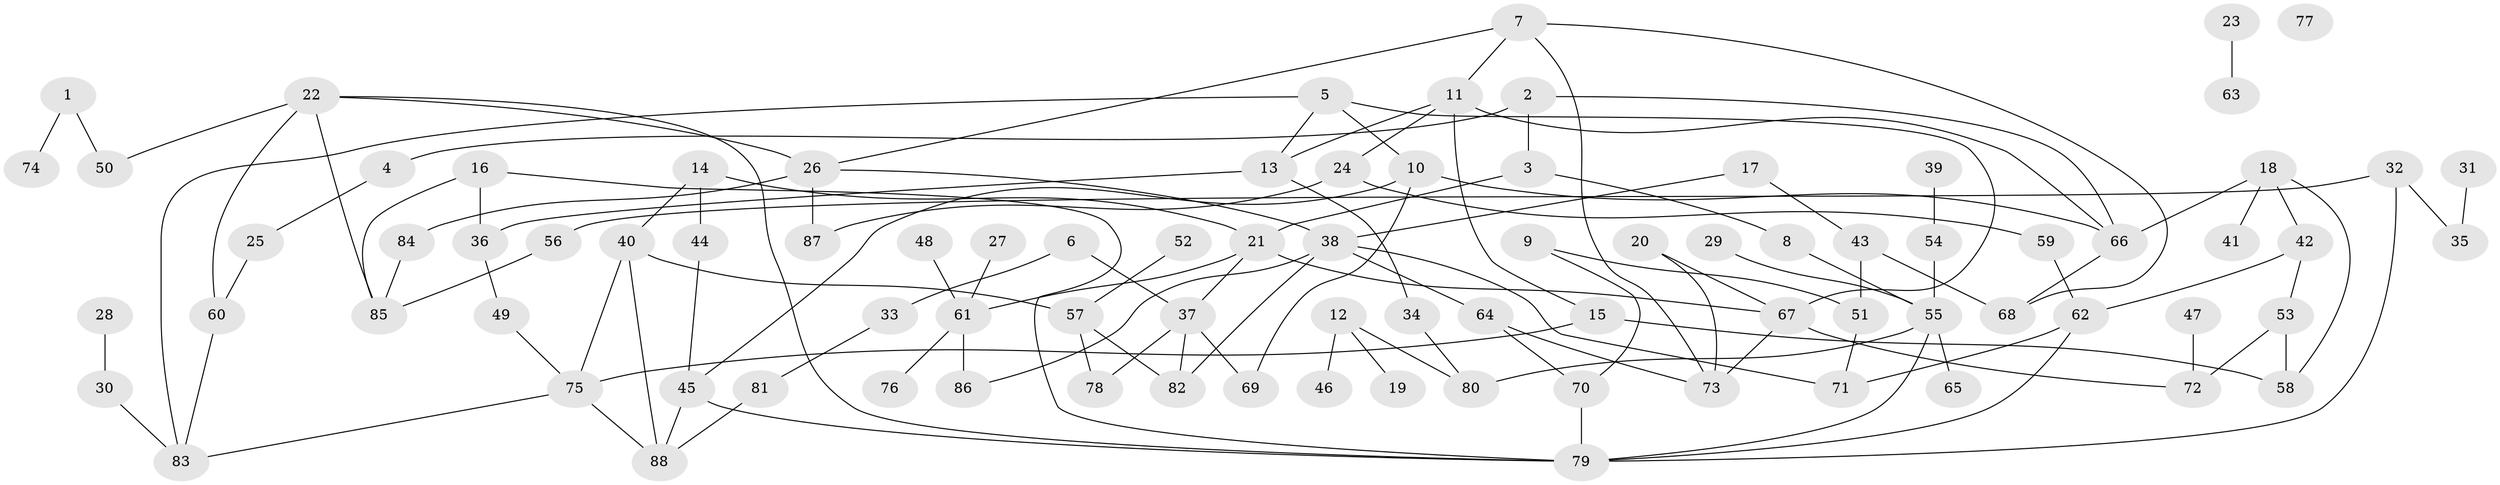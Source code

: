 // Generated by graph-tools (version 1.1) at 2025/49/03/09/25 03:49:06]
// undirected, 88 vertices, 123 edges
graph export_dot {
graph [start="1"]
  node [color=gray90,style=filled];
  1;
  2;
  3;
  4;
  5;
  6;
  7;
  8;
  9;
  10;
  11;
  12;
  13;
  14;
  15;
  16;
  17;
  18;
  19;
  20;
  21;
  22;
  23;
  24;
  25;
  26;
  27;
  28;
  29;
  30;
  31;
  32;
  33;
  34;
  35;
  36;
  37;
  38;
  39;
  40;
  41;
  42;
  43;
  44;
  45;
  46;
  47;
  48;
  49;
  50;
  51;
  52;
  53;
  54;
  55;
  56;
  57;
  58;
  59;
  60;
  61;
  62;
  63;
  64;
  65;
  66;
  67;
  68;
  69;
  70;
  71;
  72;
  73;
  74;
  75;
  76;
  77;
  78;
  79;
  80;
  81;
  82;
  83;
  84;
  85;
  86;
  87;
  88;
  1 -- 50;
  1 -- 74;
  2 -- 3;
  2 -- 4;
  2 -- 66;
  3 -- 8;
  3 -- 21;
  4 -- 25;
  5 -- 10;
  5 -- 13;
  5 -- 67;
  5 -- 83;
  6 -- 33;
  6 -- 37;
  7 -- 11;
  7 -- 26;
  7 -- 68;
  7 -- 73;
  8 -- 55;
  9 -- 51;
  9 -- 70;
  10 -- 45;
  10 -- 66;
  10 -- 69;
  11 -- 13;
  11 -- 15;
  11 -- 24;
  11 -- 66;
  12 -- 19;
  12 -- 46;
  12 -- 80;
  13 -- 34;
  13 -- 36;
  14 -- 21;
  14 -- 40;
  14 -- 44;
  15 -- 58;
  15 -- 75;
  16 -- 36;
  16 -- 79;
  16 -- 85;
  17 -- 38;
  17 -- 43;
  18 -- 41;
  18 -- 42;
  18 -- 58;
  18 -- 66;
  20 -- 67;
  20 -- 73;
  21 -- 37;
  21 -- 61;
  21 -- 67;
  22 -- 26;
  22 -- 50;
  22 -- 60;
  22 -- 79;
  22 -- 85;
  23 -- 63;
  24 -- 59;
  24 -- 87;
  25 -- 60;
  26 -- 38;
  26 -- 84;
  26 -- 87;
  27 -- 61;
  28 -- 30;
  29 -- 55;
  30 -- 83;
  31 -- 35;
  32 -- 35;
  32 -- 56;
  32 -- 79;
  33 -- 81;
  34 -- 80;
  36 -- 49;
  37 -- 69;
  37 -- 78;
  37 -- 82;
  38 -- 64;
  38 -- 71;
  38 -- 82;
  38 -- 86;
  39 -- 54;
  40 -- 57;
  40 -- 75;
  40 -- 88;
  42 -- 53;
  42 -- 62;
  43 -- 51;
  43 -- 68;
  44 -- 45;
  45 -- 79;
  45 -- 88;
  47 -- 72;
  48 -- 61;
  49 -- 75;
  51 -- 71;
  52 -- 57;
  53 -- 58;
  53 -- 72;
  54 -- 55;
  55 -- 65;
  55 -- 79;
  55 -- 80;
  56 -- 85;
  57 -- 78;
  57 -- 82;
  59 -- 62;
  60 -- 83;
  61 -- 76;
  61 -- 86;
  62 -- 71;
  62 -- 79;
  64 -- 70;
  64 -- 73;
  66 -- 68;
  67 -- 72;
  67 -- 73;
  70 -- 79;
  75 -- 83;
  75 -- 88;
  81 -- 88;
  84 -- 85;
}

